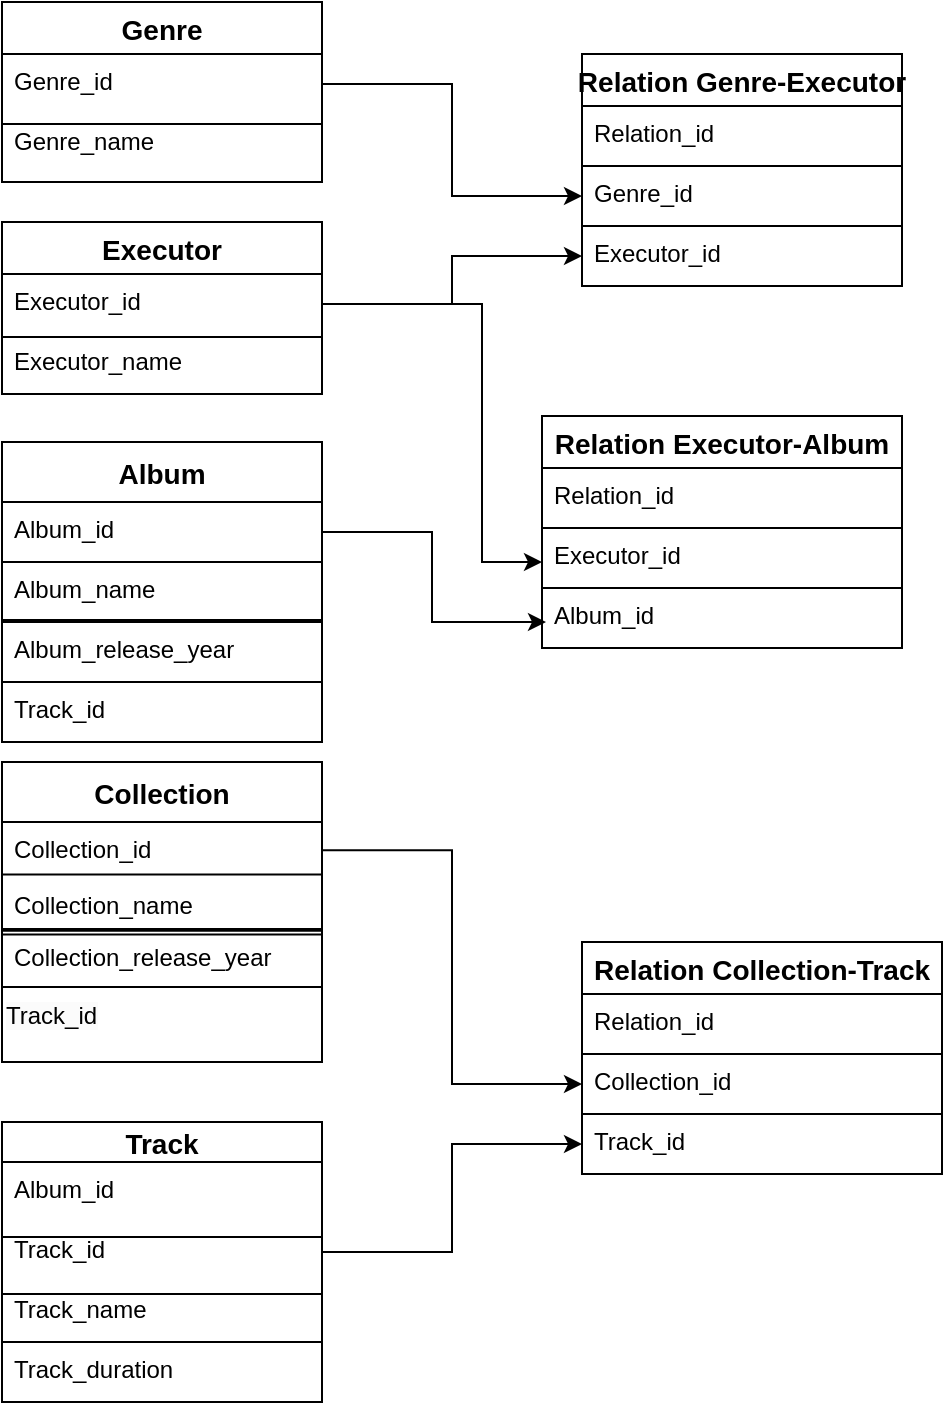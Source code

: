 <mxfile version="24.2.5" type="device">
  <diagram name="Страница — 1" id="RtlG4029WpydcwzKVexI">
    <mxGraphModel dx="1050" dy="629" grid="1" gridSize="10" guides="1" tooltips="1" connect="1" arrows="1" fold="1" page="1" pageScale="1" pageWidth="827" pageHeight="1169" math="0" shadow="0">
      <root>
        <mxCell id="0" />
        <mxCell id="1" parent="0" />
        <mxCell id="fGqepun6_MBqf6CS_YRQ-1" value="Genre" style="swimlane;fontStyle=1;childLayout=stackLayout;horizontal=1;startSize=26;horizontalStack=0;resizeParent=1;resizeParentMax=0;resizeLast=0;collapsible=1;marginBottom=0;align=center;fontSize=14;" parent="1" vertex="1">
          <mxGeometry x="40" y="30" width="160" height="90" as="geometry" />
        </mxCell>
        <mxCell id="fGqepun6_MBqf6CS_YRQ-2" value="Genre_id&lt;div&gt;&lt;br&gt;&lt;/div&gt;" style="text;strokeColor=none;fillColor=none;spacingLeft=4;spacingRight=4;overflow=hidden;rotatable=0;points=[[0,0.5],[1,0.5]];portConstraint=eastwest;fontSize=12;whiteSpace=wrap;html=1;" parent="fGqepun6_MBqf6CS_YRQ-1" vertex="1">
          <mxGeometry y="26" width="160" height="30" as="geometry" />
        </mxCell>
        <mxCell id="fGqepun6_MBqf6CS_YRQ-5" value="" style="line;strokeWidth=1;rotatable=0;dashed=0;labelPosition=right;align=left;verticalAlign=middle;spacingTop=0;spacingLeft=6;points=[];portConstraint=eastwest;movable=0;resizable=0;deletable=0;editable=0;locked=1;connectable=0;" parent="fGqepun6_MBqf6CS_YRQ-1" vertex="1">
          <mxGeometry y="56" width="160" height="10" as="geometry" />
        </mxCell>
        <mxCell id="fGqepun6_MBqf6CS_YRQ-3" value="Genre_name" style="text;strokeColor=none;fillColor=none;spacingLeft=4;spacingRight=4;overflow=hidden;rotatable=0;points=[[0,0.5],[1,0.5]];portConstraint=eastwest;fontSize=12;whiteSpace=wrap;html=1;" parent="fGqepun6_MBqf6CS_YRQ-1" vertex="1">
          <mxGeometry y="56" width="160" height="34" as="geometry" />
        </mxCell>
        <mxCell id="fGqepun6_MBqf6CS_YRQ-6" value="Executor" style="swimlane;fontStyle=1;childLayout=stackLayout;horizontal=1;startSize=26;horizontalStack=0;resizeParent=1;resizeParentMax=0;resizeLast=0;collapsible=1;marginBottom=0;align=center;fontSize=14;" parent="1" vertex="1">
          <mxGeometry x="40" y="140" width="160" height="86" as="geometry" />
        </mxCell>
        <mxCell id="fGqepun6_MBqf6CS_YRQ-7" value="Executor_id" style="text;strokeColor=none;fillColor=none;spacingLeft=4;spacingRight=4;overflow=hidden;rotatable=0;points=[[0,0.5],[1,0.5]];portConstraint=eastwest;fontSize=12;whiteSpace=wrap;html=1;" parent="fGqepun6_MBqf6CS_YRQ-6" vertex="1">
          <mxGeometry y="26" width="160" height="30" as="geometry" />
        </mxCell>
        <mxCell id="fGqepun6_MBqf6CS_YRQ-11" value="" style="endArrow=none;html=1;rounded=0;" parent="fGqepun6_MBqf6CS_YRQ-6" edge="1">
          <mxGeometry relative="1" as="geometry">
            <mxPoint y="57.5" as="sourcePoint" />
            <mxPoint x="160" y="57.5" as="targetPoint" />
          </mxGeometry>
        </mxCell>
        <mxCell id="fGqepun6_MBqf6CS_YRQ-8" value="Executor_name" style="text;strokeColor=none;fillColor=none;spacingLeft=4;spacingRight=4;overflow=hidden;rotatable=0;points=[[0,0.5],[1,0.5]];portConstraint=eastwest;fontSize=12;whiteSpace=wrap;html=1;" parent="fGqepun6_MBqf6CS_YRQ-6" vertex="1">
          <mxGeometry y="56" width="160" height="30" as="geometry" />
        </mxCell>
        <mxCell id="fGqepun6_MBqf6CS_YRQ-10" value="" style="endArrow=none;html=1;rounded=0;" parent="fGqepun6_MBqf6CS_YRQ-6" edge="1">
          <mxGeometry relative="1" as="geometry">
            <mxPoint y="86" as="sourcePoint" />
            <mxPoint x="160" y="86" as="targetPoint" />
          </mxGeometry>
        </mxCell>
        <mxCell id="fGqepun6_MBqf6CS_YRQ-30" value="Relation Genre-Executor" style="swimlane;fontStyle=1;childLayout=stackLayout;horizontal=1;startSize=26;horizontalStack=0;resizeParent=1;resizeParentMax=0;resizeLast=0;collapsible=1;marginBottom=0;align=center;fontSize=14;" parent="1" vertex="1">
          <mxGeometry x="330" y="56" width="160" height="116" as="geometry" />
        </mxCell>
        <mxCell id="fGqepun6_MBqf6CS_YRQ-31" value="Relation_id" style="text;strokeColor=default;fillColor=none;spacingLeft=4;spacingRight=4;overflow=hidden;rotatable=0;points=[[0,0.5],[1,0.5]];portConstraint=eastwest;fontSize=12;whiteSpace=wrap;html=1;" parent="fGqepun6_MBqf6CS_YRQ-30" vertex="1">
          <mxGeometry y="26" width="160" height="30" as="geometry" />
        </mxCell>
        <mxCell id="fGqepun6_MBqf6CS_YRQ-32" value="Genre_id" style="text;strokeColor=default;fillColor=none;spacingLeft=4;spacingRight=4;overflow=hidden;rotatable=0;points=[[0,0.5],[1,0.5]];portConstraint=eastwest;fontSize=12;whiteSpace=wrap;html=1;" parent="fGqepun6_MBqf6CS_YRQ-30" vertex="1">
          <mxGeometry y="56" width="160" height="30" as="geometry" />
        </mxCell>
        <mxCell id="fGqepun6_MBqf6CS_YRQ-33" value="Executor_id" style="text;strokeColor=none;fillColor=none;spacingLeft=4;spacingRight=4;overflow=hidden;rotatable=0;points=[[0,0.5],[1,0.5]];portConstraint=eastwest;fontSize=12;whiteSpace=wrap;html=1;" parent="fGqepun6_MBqf6CS_YRQ-30" vertex="1">
          <mxGeometry y="86" width="160" height="30" as="geometry" />
        </mxCell>
        <mxCell id="fGqepun6_MBqf6CS_YRQ-42" value="" style="group" parent="1" vertex="1" connectable="0">
          <mxGeometry x="40" y="590" width="160" height="140" as="geometry" />
        </mxCell>
        <mxCell id="fGqepun6_MBqf6CS_YRQ-18" value="Track" style="swimlane;fontStyle=1;childLayout=stackLayout;horizontal=1;startSize=20;horizontalStack=0;resizeParent=1;resizeParentMax=0;resizeLast=0;collapsible=1;marginBottom=0;align=center;fontSize=14;movable=1;resizable=1;rotatable=1;deletable=1;editable=1;locked=0;connectable=1;" parent="fGqepun6_MBqf6CS_YRQ-42" vertex="1">
          <mxGeometry width="160" height="110" as="geometry" />
        </mxCell>
        <mxCell id="fGqepun6_MBqf6CS_YRQ-19" value="Album_id" style="text;strokeColor=none;fillColor=none;spacingLeft=4;spacingRight=4;overflow=hidden;rotatable=0;points=[[0,0.5],[1,0.5]];portConstraint=eastwest;fontSize=12;whiteSpace=wrap;html=1;" parent="fGqepun6_MBqf6CS_YRQ-18" vertex="1">
          <mxGeometry y="20" width="160" height="30" as="geometry" />
        </mxCell>
        <mxCell id="fGqepun6_MBqf6CS_YRQ-23" value="" style="endArrow=none;html=1;rounded=0;" parent="fGqepun6_MBqf6CS_YRQ-18" edge="1">
          <mxGeometry relative="1" as="geometry">
            <mxPoint y="57.5" as="sourcePoint" />
            <mxPoint x="160" y="57.5" as="targetPoint" />
          </mxGeometry>
        </mxCell>
        <mxCell id="fGqepun6_MBqf6CS_YRQ-20" value="Track_id" style="text;strokeColor=none;fillColor=none;spacingLeft=4;spacingRight=4;overflow=hidden;rotatable=0;points=[[0,0.5],[1,0.5]];portConstraint=eastwest;fontSize=12;whiteSpace=wrap;html=1;" parent="fGqepun6_MBqf6CS_YRQ-18" vertex="1">
          <mxGeometry y="50" width="160" height="30" as="geometry" />
        </mxCell>
        <mxCell id="fGqepun6_MBqf6CS_YRQ-22" value="" style="endArrow=none;html=1;rounded=0;" parent="fGqepun6_MBqf6CS_YRQ-18" edge="1">
          <mxGeometry relative="1" as="geometry">
            <mxPoint y="86" as="sourcePoint" />
            <mxPoint x="160" y="86" as="targetPoint" />
          </mxGeometry>
        </mxCell>
        <mxCell id="fGqepun6_MBqf6CS_YRQ-21" value="Track_name" style="text;strokeColor=none;fillColor=none;spacingLeft=4;spacingRight=4;overflow=hidden;rotatable=0;points=[[0,0.5],[1,0.5]];portConstraint=eastwest;fontSize=12;whiteSpace=wrap;html=1;" parent="fGqepun6_MBqf6CS_YRQ-18" vertex="1">
          <mxGeometry y="80" width="160" height="30" as="geometry" />
        </mxCell>
        <mxCell id="fGqepun6_MBqf6CS_YRQ-29" value="Track_duration" style="text;strokeColor=default;fillColor=none;spacingLeft=4;spacingRight=4;overflow=hidden;rotatable=1;points=[[0,0.5],[1,0.5]];portConstraint=eastwest;fontSize=12;whiteSpace=wrap;html=1;movable=1;resizable=1;deletable=1;editable=1;locked=0;connectable=1;" parent="fGqepun6_MBqf6CS_YRQ-42" vertex="1">
          <mxGeometry y="110" width="160" height="30" as="geometry" />
        </mxCell>
        <mxCell id="fGqepun6_MBqf6CS_YRQ-43" value="" style="group" parent="1" vertex="1" connectable="0">
          <mxGeometry x="40" y="250" width="160" height="150" as="geometry" />
        </mxCell>
        <mxCell id="fGqepun6_MBqf6CS_YRQ-60" value="" style="group" parent="fGqepun6_MBqf6CS_YRQ-43" vertex="1" connectable="0">
          <mxGeometry width="160" height="120" as="geometry" />
        </mxCell>
        <mxCell id="fGqepun6_MBqf6CS_YRQ-12" value="Album" style="swimlane;fontStyle=1;childLayout=stackLayout;horizontal=1;startSize=30;horizontalStack=0;resizeParent=1;resizeParentMax=0;resizeLast=0;collapsible=1;marginBottom=0;align=center;fontSize=14;" parent="fGqepun6_MBqf6CS_YRQ-60" vertex="1">
          <mxGeometry width="160" height="90" as="geometry" />
        </mxCell>
        <mxCell id="fGqepun6_MBqf6CS_YRQ-17" value="" style="endArrow=none;html=1;rounded=0;" parent="fGqepun6_MBqf6CS_YRQ-12" edge="1">
          <mxGeometry relative="1" as="geometry">
            <mxPoint y="60" as="sourcePoint" />
            <mxPoint x="160" y="60" as="targetPoint" />
          </mxGeometry>
        </mxCell>
        <mxCell id="fGqepun6_MBqf6CS_YRQ-14" value="Album_id" style="text;strokeColor=none;fillColor=none;spacingLeft=4;spacingRight=4;overflow=hidden;rotatable=0;points=[[0,0.5],[1,0.5]];portConstraint=eastwest;fontSize=12;whiteSpace=wrap;html=1;" parent="fGqepun6_MBqf6CS_YRQ-12" vertex="1">
          <mxGeometry y="30" width="160" height="30" as="geometry" />
        </mxCell>
        <mxCell id="fGqepun6_MBqf6CS_YRQ-16" value="" style="endArrow=none;html=1;rounded=0;" parent="fGqepun6_MBqf6CS_YRQ-12" edge="1">
          <mxGeometry relative="1" as="geometry">
            <mxPoint y="89" as="sourcePoint" />
            <mxPoint x="160" y="89" as="targetPoint" />
          </mxGeometry>
        </mxCell>
        <mxCell id="fGqepun6_MBqf6CS_YRQ-15" value="Album_name" style="text;strokeColor=none;fillColor=none;spacingLeft=4;spacingRight=4;overflow=hidden;rotatable=0;points=[[0,0.5],[1,0.5]];portConstraint=eastwest;fontSize=12;whiteSpace=wrap;html=1;" parent="fGqepun6_MBqf6CS_YRQ-12" vertex="1">
          <mxGeometry y="60" width="160" height="30" as="geometry" />
        </mxCell>
        <mxCell id="fGqepun6_MBqf6CS_YRQ-59" value="Album_release_year" style="text;strokeColor=default;fillColor=none;spacingLeft=4;spacingRight=4;overflow=hidden;rotatable=1;points=[[0,0.5,0,0,0],[1,0.5,0,0,0]];portConstraint=eastwest;fontSize=12;whiteSpace=wrap;html=1;movable=1;resizable=1;deletable=1;editable=1;locked=0;connectable=1;" parent="fGqepun6_MBqf6CS_YRQ-60" vertex="1">
          <mxGeometry y="90" width="160" height="30" as="geometry" />
        </mxCell>
        <mxCell id="Qulxj9qQwg0EMmoBKK1N-4" value="Track_id" style="text;strokeColor=default;fillColor=none;spacingLeft=4;spacingRight=4;overflow=hidden;rotatable=1;points=[[0,0.5,0,0,0],[1,0.5,0,0,0]];portConstraint=eastwest;fontSize=12;whiteSpace=wrap;html=1;movable=1;resizable=1;deletable=1;editable=1;locked=0;connectable=1;" vertex="1" parent="fGqepun6_MBqf6CS_YRQ-43">
          <mxGeometry y="120" width="160" height="30" as="geometry" />
        </mxCell>
        <mxCell id="fGqepun6_MBqf6CS_YRQ-44" value="Relation Executor-Album" style="swimlane;fontStyle=1;childLayout=stackLayout;horizontal=1;startSize=26;horizontalStack=0;resizeParent=1;resizeParentMax=0;resizeLast=0;collapsible=1;marginBottom=0;align=center;fontSize=14;" parent="1" vertex="1">
          <mxGeometry x="310" y="237" width="180" height="116" as="geometry" />
        </mxCell>
        <mxCell id="fGqepun6_MBqf6CS_YRQ-45" value="Relation_id" style="text;strokeColor=default;fillColor=none;spacingLeft=4;spacingRight=4;overflow=hidden;rotatable=0;points=[[0,0.5],[1,0.5]];portConstraint=eastwest;fontSize=12;whiteSpace=wrap;html=1;" parent="fGqepun6_MBqf6CS_YRQ-44" vertex="1">
          <mxGeometry y="26" width="180" height="30" as="geometry" />
        </mxCell>
        <mxCell id="fGqepun6_MBqf6CS_YRQ-46" value="Executor_id" style="text;strokeColor=default;fillColor=none;spacingLeft=4;spacingRight=4;overflow=hidden;rotatable=0;points=[[0,0.5],[1,0.5]];portConstraint=eastwest;fontSize=12;whiteSpace=wrap;html=1;" parent="fGqepun6_MBqf6CS_YRQ-44" vertex="1">
          <mxGeometry y="56" width="180" height="30" as="geometry" />
        </mxCell>
        <mxCell id="fGqepun6_MBqf6CS_YRQ-47" value="Album_id" style="text;strokeColor=none;fillColor=none;spacingLeft=4;spacingRight=4;overflow=hidden;rotatable=0;points=[[0,0.5],[1,0.5]];portConstraint=eastwest;fontSize=12;whiteSpace=wrap;html=1;" parent="fGqepun6_MBqf6CS_YRQ-44" vertex="1">
          <mxGeometry y="86" width="180" height="30" as="geometry" />
        </mxCell>
        <mxCell id="fGqepun6_MBqf6CS_YRQ-67" value="" style="group" parent="1" vertex="1" connectable="0">
          <mxGeometry x="40" y="410" width="160" height="150" as="geometry" />
        </mxCell>
        <mxCell id="fGqepun6_MBqf6CS_YRQ-68" value="" style="group" parent="fGqepun6_MBqf6CS_YRQ-67" vertex="1" connectable="0">
          <mxGeometry width="160" height="112.5" as="geometry" />
        </mxCell>
        <mxCell id="fGqepun6_MBqf6CS_YRQ-69" value="Collection" style="swimlane;fontStyle=1;childLayout=stackLayout;horizontal=1;startSize=30;horizontalStack=0;resizeParent=1;resizeParentMax=0;resizeLast=0;collapsible=1;marginBottom=0;align=center;fontSize=14;" parent="fGqepun6_MBqf6CS_YRQ-68" vertex="1">
          <mxGeometry width="160" height="86.25" as="geometry" />
        </mxCell>
        <mxCell id="fGqepun6_MBqf6CS_YRQ-70" value="" style="endArrow=none;html=1;rounded=0;" parent="fGqepun6_MBqf6CS_YRQ-69" edge="1">
          <mxGeometry relative="1" as="geometry">
            <mxPoint y="56.25" as="sourcePoint" />
            <mxPoint x="160" y="56.25" as="targetPoint" />
          </mxGeometry>
        </mxCell>
        <mxCell id="fGqepun6_MBqf6CS_YRQ-71" value="Collection_id" style="text;strokeColor=none;fillColor=none;spacingLeft=4;spacingRight=4;overflow=hidden;rotatable=0;points=[[0,0.5],[1,0.5]];portConstraint=eastwest;fontSize=12;whiteSpace=wrap;html=1;" parent="fGqepun6_MBqf6CS_YRQ-69" vertex="1">
          <mxGeometry y="30" width="160" height="28.125" as="geometry" />
        </mxCell>
        <mxCell id="fGqepun6_MBqf6CS_YRQ-72" value="" style="endArrow=none;html=1;rounded=0;" parent="fGqepun6_MBqf6CS_YRQ-69" edge="1">
          <mxGeometry relative="1" as="geometry">
            <mxPoint y="83.438" as="sourcePoint" />
            <mxPoint x="160" y="83.438" as="targetPoint" />
          </mxGeometry>
        </mxCell>
        <mxCell id="fGqepun6_MBqf6CS_YRQ-73" value="Collection_name" style="text;strokeColor=none;fillColor=none;spacingLeft=4;spacingRight=4;overflow=hidden;rotatable=0;points=[[0,0.5],[1,0.5]];portConstraint=eastwest;fontSize=12;whiteSpace=wrap;html=1;" parent="fGqepun6_MBqf6CS_YRQ-69" vertex="1">
          <mxGeometry y="58.125" width="160" height="28.125" as="geometry" />
        </mxCell>
        <mxCell id="fGqepun6_MBqf6CS_YRQ-74" value="Collection_release_year" style="text;strokeColor=default;fillColor=none;spacingLeft=4;spacingRight=4;overflow=hidden;rotatable=1;points=[[0,0.5,0,0,0],[1,0.5,0,0,0]];portConstraint=eastwest;fontSize=12;whiteSpace=wrap;html=1;movable=1;resizable=1;deletable=1;editable=1;locked=0;connectable=1;" parent="fGqepun6_MBqf6CS_YRQ-68" vertex="1">
          <mxGeometry y="84.375" width="160" height="28.125" as="geometry" />
        </mxCell>
        <mxCell id="Qulxj9qQwg0EMmoBKK1N-6" value="&lt;span style=&quot;color: rgb(0, 0, 0); font-family: Helvetica; font-size: 12px; font-style: normal; font-variant-ligatures: normal; font-variant-caps: normal; font-weight: 400; letter-spacing: normal; orphans: 2; text-align: left; text-indent: 0px; text-transform: none; widows: 2; word-spacing: 0px; -webkit-text-stroke-width: 0px; white-space: normal; background-color: rgb(251, 251, 251); text-decoration-thickness: initial; text-decoration-style: initial; text-decoration-color: initial; display: inline !important; float: none;&quot;&gt;Track_id&lt;/span&gt;" style="text;whiteSpace=wrap;html=1;strokeColor=default;" vertex="1" parent="fGqepun6_MBqf6CS_YRQ-67">
          <mxGeometry y="112.5" width="160" height="37.5" as="geometry" />
        </mxCell>
        <mxCell id="fGqepun6_MBqf6CS_YRQ-75" style="edgeStyle=orthogonalEdgeStyle;rounded=0;orthogonalLoop=1;jettySize=auto;html=1;exitX=1;exitY=0.5;exitDx=0;exitDy=0;entryX=0;entryY=0.5;entryDx=0;entryDy=0;" parent="1" source="fGqepun6_MBqf6CS_YRQ-2" target="fGqepun6_MBqf6CS_YRQ-32" edge="1">
          <mxGeometry relative="1" as="geometry" />
        </mxCell>
        <mxCell id="fGqepun6_MBqf6CS_YRQ-76" style="edgeStyle=orthogonalEdgeStyle;rounded=0;orthogonalLoop=1;jettySize=auto;html=1;exitX=1;exitY=0.5;exitDx=0;exitDy=0;entryX=0;entryY=0.5;entryDx=0;entryDy=0;" parent="1" source="fGqepun6_MBqf6CS_YRQ-7" target="fGqepun6_MBqf6CS_YRQ-33" edge="1">
          <mxGeometry relative="1" as="geometry">
            <Array as="points">
              <mxPoint x="265" y="181" />
              <mxPoint x="265" y="157" />
            </Array>
          </mxGeometry>
        </mxCell>
        <mxCell id="fGqepun6_MBqf6CS_YRQ-77" style="edgeStyle=orthogonalEdgeStyle;rounded=0;orthogonalLoop=1;jettySize=auto;html=1;exitX=1;exitY=0.5;exitDx=0;exitDy=0;" parent="1" source="fGqepun6_MBqf6CS_YRQ-7" edge="1">
          <mxGeometry relative="1" as="geometry">
            <mxPoint x="310" y="310" as="targetPoint" />
            <Array as="points">
              <mxPoint x="280" y="181" />
              <mxPoint x="280" y="310" />
              <mxPoint x="310" y="310" />
            </Array>
          </mxGeometry>
        </mxCell>
        <mxCell id="fGqepun6_MBqf6CS_YRQ-78" style="edgeStyle=orthogonalEdgeStyle;rounded=0;orthogonalLoop=1;jettySize=auto;html=1;exitX=1;exitY=0.5;exitDx=0;exitDy=0;" parent="1" source="fGqepun6_MBqf6CS_YRQ-14" edge="1">
          <mxGeometry relative="1" as="geometry">
            <mxPoint x="312" y="340" as="targetPoint" />
            <Array as="points">
              <mxPoint x="255" y="295" />
              <mxPoint x="255" y="340" />
              <mxPoint x="312" y="340" />
            </Array>
          </mxGeometry>
        </mxCell>
        <mxCell id="Qulxj9qQwg0EMmoBKK1N-8" value="Relation Collection-Track" style="swimlane;fontStyle=1;childLayout=stackLayout;horizontal=1;startSize=26;horizontalStack=0;resizeParent=1;resizeParentMax=0;resizeLast=0;collapsible=1;marginBottom=0;align=center;fontSize=14;" vertex="1" parent="1">
          <mxGeometry x="330" y="500" width="180" height="116" as="geometry" />
        </mxCell>
        <mxCell id="Qulxj9qQwg0EMmoBKK1N-9" value="Relation_id" style="text;strokeColor=default;fillColor=none;spacingLeft=4;spacingRight=4;overflow=hidden;rotatable=0;points=[[0,0.5],[1,0.5]];portConstraint=eastwest;fontSize=12;whiteSpace=wrap;html=1;" vertex="1" parent="Qulxj9qQwg0EMmoBKK1N-8">
          <mxGeometry y="26" width="180" height="30" as="geometry" />
        </mxCell>
        <mxCell id="Qulxj9qQwg0EMmoBKK1N-10" value="Collection_id" style="text;strokeColor=default;fillColor=none;spacingLeft=4;spacingRight=4;overflow=hidden;rotatable=0;points=[[0,0.5],[1,0.5]];portConstraint=eastwest;fontSize=12;whiteSpace=wrap;html=1;" vertex="1" parent="Qulxj9qQwg0EMmoBKK1N-8">
          <mxGeometry y="56" width="180" height="30" as="geometry" />
        </mxCell>
        <mxCell id="Qulxj9qQwg0EMmoBKK1N-11" value="Track_id" style="text;strokeColor=none;fillColor=none;spacingLeft=4;spacingRight=4;overflow=hidden;rotatable=0;points=[[0,0.5],[1,0.5]];portConstraint=eastwest;fontSize=12;whiteSpace=wrap;html=1;" vertex="1" parent="Qulxj9qQwg0EMmoBKK1N-8">
          <mxGeometry y="86" width="180" height="30" as="geometry" />
        </mxCell>
        <mxCell id="Qulxj9qQwg0EMmoBKK1N-12" style="edgeStyle=orthogonalEdgeStyle;rounded=0;orthogonalLoop=1;jettySize=auto;html=1;exitX=1;exitY=0.5;exitDx=0;exitDy=0;entryX=0;entryY=0.5;entryDx=0;entryDy=0;" edge="1" parent="1" source="fGqepun6_MBqf6CS_YRQ-71" target="Qulxj9qQwg0EMmoBKK1N-10">
          <mxGeometry relative="1" as="geometry" />
        </mxCell>
        <mxCell id="Qulxj9qQwg0EMmoBKK1N-13" style="edgeStyle=orthogonalEdgeStyle;rounded=0;orthogonalLoop=1;jettySize=auto;html=1;exitX=1;exitY=0.5;exitDx=0;exitDy=0;entryX=0;entryY=0.5;entryDx=0;entryDy=0;" edge="1" parent="1" source="fGqepun6_MBqf6CS_YRQ-20" target="Qulxj9qQwg0EMmoBKK1N-11">
          <mxGeometry relative="1" as="geometry" />
        </mxCell>
      </root>
    </mxGraphModel>
  </diagram>
</mxfile>

